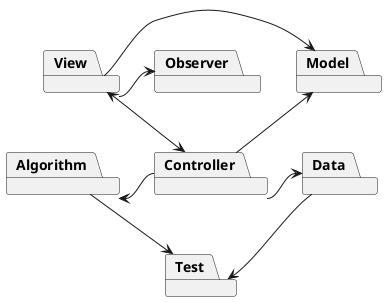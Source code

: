 @startuml

'abstract class AbstractList
'abstract AbstractCollection
'interface List
'interface Collection
'
'List <|-- AbstractList
'Collection <|-- AbstractCollection
'
'Collection <|- List
'AbstractCollection <|- AbstractList
'AbstractList <|-- ArrayList
'
'class ArrayList {
'Object[] elementData
'size()
'}
'
'enum TimeUnit {
'DAYS
'HOURS
'MINUTES
'}

Package Controller
Package Data
Package Algorithm
Package Model
Package Test
Package View
Package Observer

View <-down-> Controller
Controller -up-> Model
View -> Model
Algorithm <- Controller
Controller -> Data

Data -down-> Test
Algorithm -down-> Test
View -> Observer

@enduml